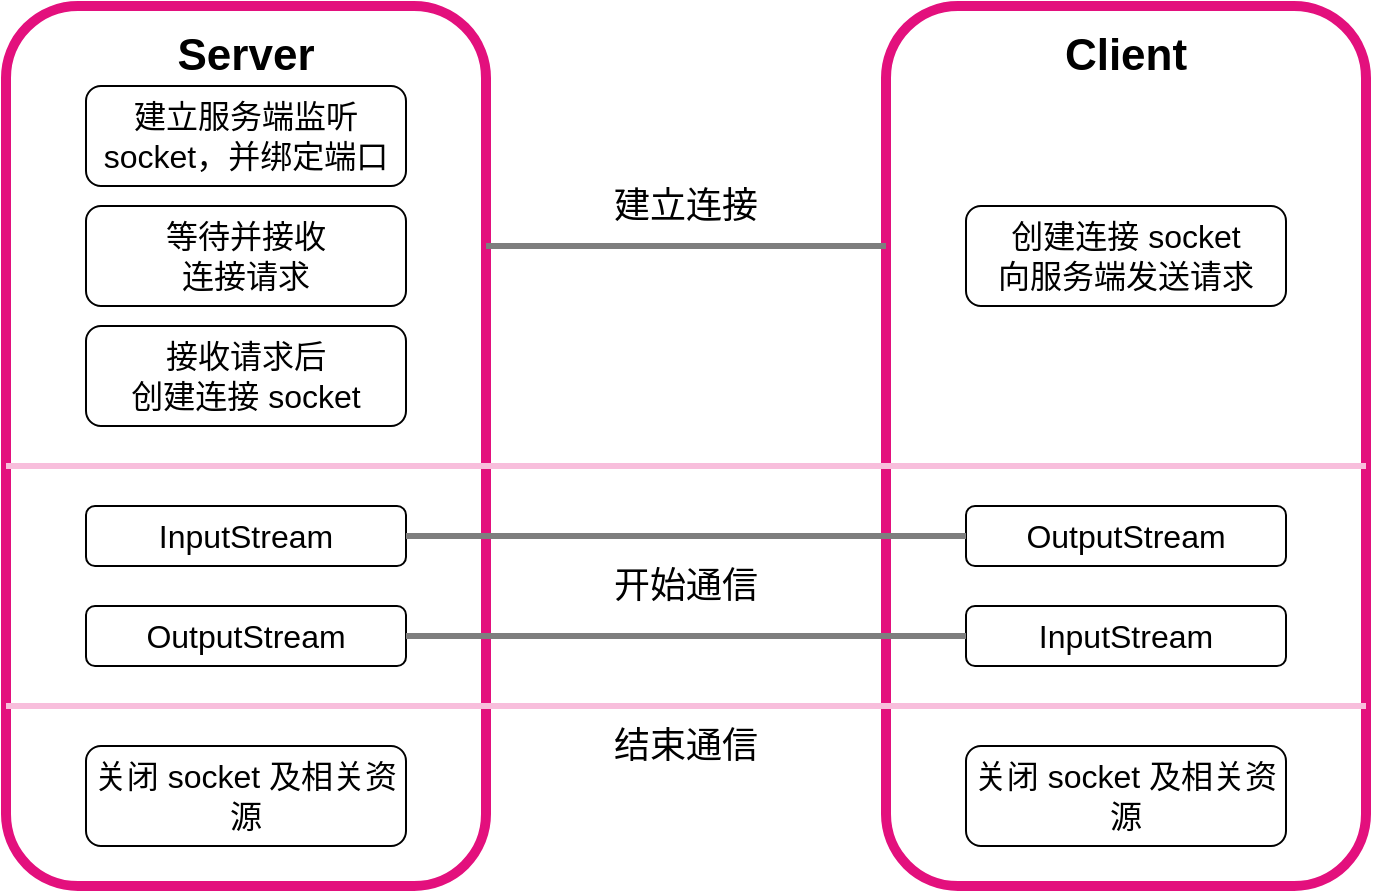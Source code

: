 <mxfile version="20.5.0" type="github">
  <diagram id="VSlhjRAEM9ST0E-lCNpF" name="第 1 页">
    <mxGraphModel dx="786" dy="448" grid="1" gridSize="10" guides="1" tooltips="1" connect="1" arrows="1" fold="1" page="1" pageScale="1" pageWidth="1169" pageHeight="1654" math="0" shadow="0">
      <root>
        <mxCell id="0" />
        <mxCell id="1" parent="0" />
        <mxCell id="3so3bK_qegvV-XUkMQKH-1" value="" style="rounded=1;whiteSpace=wrap;html=1;strokeWidth=5;fillColor=none;strokeColor=#E3107D;" parent="1" vertex="1">
          <mxGeometry x="160" y="240" width="240" height="440" as="geometry" />
        </mxCell>
        <mxCell id="3so3bK_qegvV-XUkMQKH-3" value="" style="rounded=1;whiteSpace=wrap;html=1;strokeWidth=5;fillColor=none;strokeColor=#E3107D;" parent="1" vertex="1">
          <mxGeometry x="600" y="240" width="240" height="440" as="geometry" />
        </mxCell>
        <mxCell id="3so3bK_qegvV-XUkMQKH-5" value="" style="endArrow=none;html=1;rounded=0;strokeWidth=3;strokeColor=#F8BEDC;" parent="1" edge="1">
          <mxGeometry width="50" height="50" relative="1" as="geometry">
            <mxPoint x="160" y="590" as="sourcePoint" />
            <mxPoint x="840" y="590" as="targetPoint" />
          </mxGeometry>
        </mxCell>
        <mxCell id="3so3bK_qegvV-XUkMQKH-6" value="" style="endArrow=none;html=1;rounded=0;strokeWidth=3;strokeColor=#F8BEDC;" parent="1" edge="1">
          <mxGeometry width="50" height="50" relative="1" as="geometry">
            <mxPoint x="160" y="470" as="sourcePoint" />
            <mxPoint x="840" y="470" as="targetPoint" />
          </mxGeometry>
        </mxCell>
        <mxCell id="3so3bK_qegvV-XUkMQKH-7" value="Server" style="text;html=1;strokeColor=none;fillColor=none;align=center;verticalAlign=middle;whiteSpace=wrap;rounded=0;strokeWidth=5;fontSize=22;fontStyle=1" parent="1" vertex="1">
          <mxGeometry x="250" y="250" width="60" height="30" as="geometry" />
        </mxCell>
        <mxCell id="3so3bK_qegvV-XUkMQKH-9" value="&lt;div&gt;Client&lt;/div&gt;" style="text;html=1;strokeColor=none;fillColor=none;align=center;verticalAlign=middle;whiteSpace=wrap;rounded=0;strokeWidth=5;fontSize=22;fontStyle=1" parent="1" vertex="1">
          <mxGeometry x="690" y="250" width="60" height="30" as="geometry" />
        </mxCell>
        <mxCell id="3so3bK_qegvV-XUkMQKH-10" value="" style="endArrow=none;html=1;rounded=0;strokeColor=#7E7E7E;strokeWidth=3;fontSize=22;" parent="1" edge="1">
          <mxGeometry width="50" height="50" relative="1" as="geometry">
            <mxPoint x="400" y="360" as="sourcePoint" />
            <mxPoint x="600" y="360" as="targetPoint" />
          </mxGeometry>
        </mxCell>
        <mxCell id="3so3bK_qegvV-XUkMQKH-11" value="结束通信" style="text;html=1;strokeColor=none;fillColor=none;align=center;verticalAlign=middle;whiteSpace=wrap;rounded=0;strokeWidth=5;fontSize=18;fontStyle=0" parent="1" vertex="1">
          <mxGeometry x="460" y="595" width="80" height="30" as="geometry" />
        </mxCell>
        <mxCell id="3so3bK_qegvV-XUkMQKH-12" value="建立连接" style="text;html=1;strokeColor=none;fillColor=none;align=center;verticalAlign=middle;whiteSpace=wrap;rounded=0;strokeWidth=5;fontSize=18;fontStyle=0" parent="1" vertex="1">
          <mxGeometry x="460" y="325" width="80" height="30" as="geometry" />
        </mxCell>
        <mxCell id="3so3bK_qegvV-XUkMQKH-13" value="&lt;div style=&quot;font-size: 16px;&quot;&gt;建立服务端监听 socket，并绑定端口&lt;br style=&quot;font-size: 16px;&quot;&gt;&lt;/div&gt;" style="rounded=1;whiteSpace=wrap;html=1;strokeWidth=1;fontSize=16;fontStyle=0" parent="1" vertex="1">
          <mxGeometry x="200" y="280" width="160" height="50" as="geometry" />
        </mxCell>
        <mxCell id="3so3bK_qegvV-XUkMQKH-14" value="&lt;div style=&quot;font-size: 16px;&quot;&gt;等待并接收&lt;/div&gt;&lt;div style=&quot;font-size: 16px;&quot;&gt;连接请求&lt;br style=&quot;font-size: 16px;&quot;&gt;&lt;/div&gt;" style="rounded=1;whiteSpace=wrap;html=1;strokeWidth=1;fontSize=16;" parent="1" vertex="1">
          <mxGeometry x="200" y="340" width="160" height="50" as="geometry" />
        </mxCell>
        <mxCell id="3so3bK_qegvV-XUkMQKH-15" value="&lt;div style=&quot;font-size: 16px;&quot;&gt;接收请求后&lt;/div&gt;&lt;div style=&quot;font-size: 16px;&quot;&gt;创建连接 socket&lt;br style=&quot;font-size: 16px;&quot;&gt;&lt;/div&gt;" style="rounded=1;whiteSpace=wrap;html=1;strokeWidth=1;fontSize=16;" parent="1" vertex="1">
          <mxGeometry x="200" y="400" width="160" height="50" as="geometry" />
        </mxCell>
        <mxCell id="3so3bK_qegvV-XUkMQKH-16" value="&lt;div style=&quot;font-size: 16px;&quot;&gt;InputStream&lt;/div&gt;" style="rounded=1;whiteSpace=wrap;html=1;strokeWidth=1;fontSize=16;" parent="1" vertex="1">
          <mxGeometry x="200" y="490" width="160" height="30" as="geometry" />
        </mxCell>
        <mxCell id="3so3bK_qegvV-XUkMQKH-17" value="&lt;div style=&quot;font-size: 16px;&quot;&gt;OutputStream&lt;/div&gt;" style="rounded=1;whiteSpace=wrap;html=1;strokeWidth=1;fontSize=16;" parent="1" vertex="1">
          <mxGeometry x="200" y="540" width="160" height="30" as="geometry" />
        </mxCell>
        <mxCell id="3so3bK_qegvV-XUkMQKH-18" value="&lt;div style=&quot;font-size: 16px;&quot;&gt;InputStream&lt;/div&gt;" style="rounded=1;whiteSpace=wrap;html=1;strokeWidth=1;fontSize=16;" parent="1" vertex="1">
          <mxGeometry x="640" y="540" width="160" height="30" as="geometry" />
        </mxCell>
        <mxCell id="3so3bK_qegvV-XUkMQKH-19" value="&lt;div style=&quot;font-size: 16px;&quot;&gt;OutputStream&lt;/div&gt;" style="rounded=1;whiteSpace=wrap;html=1;strokeWidth=1;fontSize=16;" parent="1" vertex="1">
          <mxGeometry x="640" y="490" width="160" height="30" as="geometry" />
        </mxCell>
        <mxCell id="3so3bK_qegvV-XUkMQKH-20" value="&lt;div style=&quot;font-size: 16px;&quot;&gt;创建连接 socket&lt;/div&gt;&lt;div style=&quot;font-size: 16px;&quot;&gt;向服务端发送请求&lt;/div&gt;" style="rounded=1;whiteSpace=wrap;html=1;strokeWidth=1;fontSize=16;" parent="1" vertex="1">
          <mxGeometry x="640" y="340" width="160" height="50" as="geometry" />
        </mxCell>
        <mxCell id="3so3bK_qegvV-XUkMQKH-21" value="关闭 socket 及相关资源" style="rounded=1;whiteSpace=wrap;html=1;strokeWidth=1;fontSize=16;" parent="1" vertex="1">
          <mxGeometry x="200" y="610" width="160" height="50" as="geometry" />
        </mxCell>
        <mxCell id="3so3bK_qegvV-XUkMQKH-22" value="关闭 socket 及相关资源" style="rounded=1;whiteSpace=wrap;html=1;strokeWidth=1;fontSize=16;" parent="1" vertex="1">
          <mxGeometry x="640" y="610" width="160" height="50" as="geometry" />
        </mxCell>
        <mxCell id="3so3bK_qegvV-XUkMQKH-24" value="" style="endArrow=none;html=1;rounded=0;strokeColor=#7E7E7E;strokeWidth=3;fontSize=22;" parent="1" edge="1">
          <mxGeometry width="50" height="50" relative="1" as="geometry">
            <mxPoint x="360" y="505" as="sourcePoint" />
            <mxPoint x="640" y="505" as="targetPoint" />
          </mxGeometry>
        </mxCell>
        <mxCell id="3so3bK_qegvV-XUkMQKH-25" value="" style="endArrow=none;html=1;rounded=0;strokeColor=#7E7E7E;strokeWidth=3;fontSize=22;" parent="1" edge="1">
          <mxGeometry width="50" height="50" relative="1" as="geometry">
            <mxPoint x="360" y="555" as="sourcePoint" />
            <mxPoint x="640" y="555" as="targetPoint" />
          </mxGeometry>
        </mxCell>
        <mxCell id="3so3bK_qegvV-XUkMQKH-27" value="开始通信" style="text;html=1;strokeColor=none;fillColor=none;align=center;verticalAlign=middle;whiteSpace=wrap;rounded=0;strokeWidth=5;fontSize=18;fontStyle=0" parent="1" vertex="1">
          <mxGeometry x="460" y="515" width="80" height="30" as="geometry" />
        </mxCell>
      </root>
    </mxGraphModel>
  </diagram>
</mxfile>
